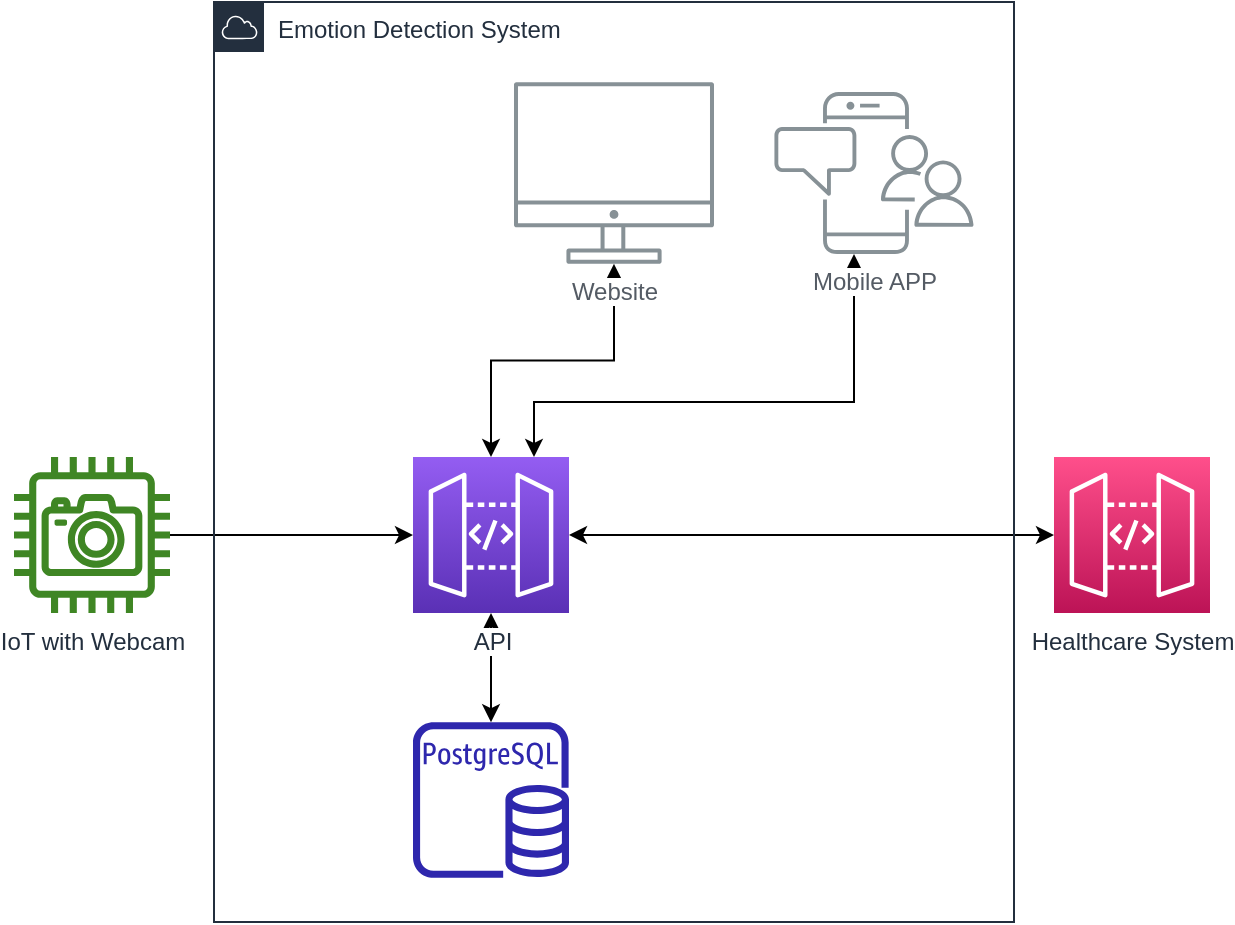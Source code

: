 <mxfile version="17.2.1" type="device"><diagram id="Ht1M8jgEwFfnCIfOTk4-" name="Page-1"><mxGraphModel dx="917" dy="620" grid="1" gridSize="10" guides="1" tooltips="1" connect="1" arrows="1" fold="1" page="1" pageScale="1" pageWidth="1169" pageHeight="827" math="0" shadow="0"><root><mxCell id="0"/><mxCell id="1" parent="0"/><mxCell id="Wwz7KLnsLzkzEgTcGeTL-2" style="edgeStyle=orthogonalEdgeStyle;rounded=0;orthogonalLoop=1;jettySize=auto;html=1;startArrow=classic;startFill=1;" edge="1" parent="1" source="UEzPUAAOIrF-is8g5C7q-114" target="UEzPUAAOIrF-is8g5C7q-109"><mxGeometry relative="1" as="geometry"/></mxCell><mxCell id="Wwz7KLnsLzkzEgTcGeTL-3" style="edgeStyle=orthogonalEdgeStyle;rounded=0;orthogonalLoop=1;jettySize=auto;html=1;startArrow=classic;startFill=1;" edge="1" parent="1" source="UEzPUAAOIrF-is8g5C7q-114" target="UEzPUAAOIrF-is8g5C7q-110"><mxGeometry relative="1" as="geometry"><Array as="points"><mxPoint x="430" y="310"/><mxPoint x="590" y="310"/></Array></mxGeometry></mxCell><mxCell id="Wwz7KLnsLzkzEgTcGeTL-7" style="edgeStyle=orthogonalEdgeStyle;rounded=0;orthogonalLoop=1;jettySize=auto;html=1;startArrow=classic;startFill=1;" edge="1" parent="1" source="UEzPUAAOIrF-is8g5C7q-114" target="Wwz7KLnsLzkzEgTcGeTL-6"><mxGeometry relative="1" as="geometry"/></mxCell><mxCell id="Wwz7KLnsLzkzEgTcGeTL-12" style="edgeStyle=orthogonalEdgeStyle;rounded=0;orthogonalLoop=1;jettySize=auto;html=1;startArrow=classic;startFill=1;" edge="1" parent="1" source="UEzPUAAOIrF-is8g5C7q-114" target="Wwz7KLnsLzkzEgTcGeTL-11"><mxGeometry relative="1" as="geometry"/></mxCell><mxCell id="UEzPUAAOIrF-is8g5C7q-114" value="API" style="outlineConnect=0;fontColor=#232F3E;gradientColor=#945DF2;gradientDirection=north;fillColor=#5A30B5;strokeColor=#ffffff;dashed=0;verticalLabelPosition=bottom;verticalAlign=top;align=center;html=1;fontSize=12;fontStyle=0;aspect=fixed;shape=mxgraph.aws4.resourceIcon;resIcon=mxgraph.aws4.api_gateway;labelBackgroundColor=#ffffff;" parent="1" vertex="1"><mxGeometry x="369.5" y="337.5" width="78" height="78" as="geometry"/></mxCell><mxCell id="Wwz7KLnsLzkzEgTcGeTL-5" style="edgeStyle=orthogonalEdgeStyle;rounded=0;orthogonalLoop=1;jettySize=auto;html=1;startArrow=none;startFill=0;" edge="1" parent="1" source="Wwz7KLnsLzkzEgTcGeTL-1" target="UEzPUAAOIrF-is8g5C7q-114"><mxGeometry relative="1" as="geometry"/></mxCell><mxCell id="Wwz7KLnsLzkzEgTcGeTL-1" value="IoT with Webcam" style="sketch=0;outlineConnect=0;fontColor=#232F3E;gradientColor=none;fillColor=#3F8624;strokeColor=none;dashed=0;verticalLabelPosition=bottom;verticalAlign=top;align=center;html=1;fontSize=12;fontStyle=0;aspect=fixed;pointerEvents=1;shape=mxgraph.aws4.camera;" vertex="1" parent="1"><mxGeometry x="170" y="337.5" width="78" height="78" as="geometry"/></mxCell><mxCell id="Wwz7KLnsLzkzEgTcGeTL-6" value="" style="sketch=0;outlineConnect=0;fontColor=#232F3E;gradientColor=none;fillColor=#2E27AD;strokeColor=none;dashed=0;verticalLabelPosition=bottom;verticalAlign=top;align=center;html=1;fontSize=12;fontStyle=0;aspect=fixed;pointerEvents=1;shape=mxgraph.aws4.rds_postgresql_instance;" vertex="1" parent="1"><mxGeometry x="369.5" y="470" width="78" height="78" as="geometry"/></mxCell><mxCell id="Wwz7KLnsLzkzEgTcGeTL-10" value="Emotion Detection System" style="points=[[0,0],[0.25,0],[0.5,0],[0.75,0],[1,0],[1,0.25],[1,0.5],[1,0.75],[1,1],[0.75,1],[0.5,1],[0.25,1],[0,1],[0,0.75],[0,0.5],[0,0.25]];outlineConnect=0;gradientColor=none;html=1;whiteSpace=wrap;fontSize=12;fontStyle=0;container=1;pointerEvents=0;collapsible=0;recursiveResize=0;shape=mxgraph.aws4.group;grIcon=mxgraph.aws4.group_aws_cloud;strokeColor=#232F3E;fillColor=none;verticalAlign=top;align=left;spacingLeft=30;fontColor=#232F3E;dashed=0;" vertex="1" parent="1"><mxGeometry x="270" y="110" width="400" height="460" as="geometry"/></mxCell><mxCell id="UEzPUAAOIrF-is8g5C7q-109" value="Website" style="outlineConnect=0;gradientColor=none;fontColor=#545B64;strokeColor=none;fillColor=#879196;dashed=0;verticalLabelPosition=bottom;verticalAlign=top;align=center;html=1;fontSize=12;fontStyle=0;aspect=fixed;shape=mxgraph.aws4.illustration_desktop;pointerEvents=1;labelBackgroundColor=#ffffff;" parent="Wwz7KLnsLzkzEgTcGeTL-10" vertex="1"><mxGeometry x="150" y="40" width="100" height="91" as="geometry"/></mxCell><mxCell id="UEzPUAAOIrF-is8g5C7q-110" value="Mobile APP" style="outlineConnect=0;gradientColor=none;fontColor=#545B64;strokeColor=none;fillColor=#879196;dashed=0;verticalLabelPosition=bottom;verticalAlign=top;align=center;html=1;fontSize=12;fontStyle=0;aspect=fixed;shape=mxgraph.aws4.illustration_notification;pointerEvents=1;labelBackgroundColor=#ffffff;" parent="Wwz7KLnsLzkzEgTcGeTL-10" vertex="1"><mxGeometry x="280" y="45" width="100" height="81" as="geometry"/></mxCell><mxCell id="Wwz7KLnsLzkzEgTcGeTL-11" value="Healthcare System" style="sketch=0;points=[[0,0,0],[0.25,0,0],[0.5,0,0],[0.75,0,0],[1,0,0],[0,1,0],[0.25,1,0],[0.5,1,0],[0.75,1,0],[1,1,0],[0,0.25,0],[0,0.5,0],[0,0.75,0],[1,0.25,0],[1,0.5,0],[1,0.75,0]];outlineConnect=0;fontColor=#232F3E;gradientColor=#FF4F8B;gradientDirection=north;fillColor=#BC1356;strokeColor=#ffffff;dashed=0;verticalLabelPosition=bottom;verticalAlign=top;align=center;html=1;fontSize=12;fontStyle=0;aspect=fixed;shape=mxgraph.aws4.resourceIcon;resIcon=mxgraph.aws4.api_gateway;" vertex="1" parent="1"><mxGeometry x="690" y="337.5" width="78" height="78" as="geometry"/></mxCell></root></mxGraphModel></diagram></mxfile>